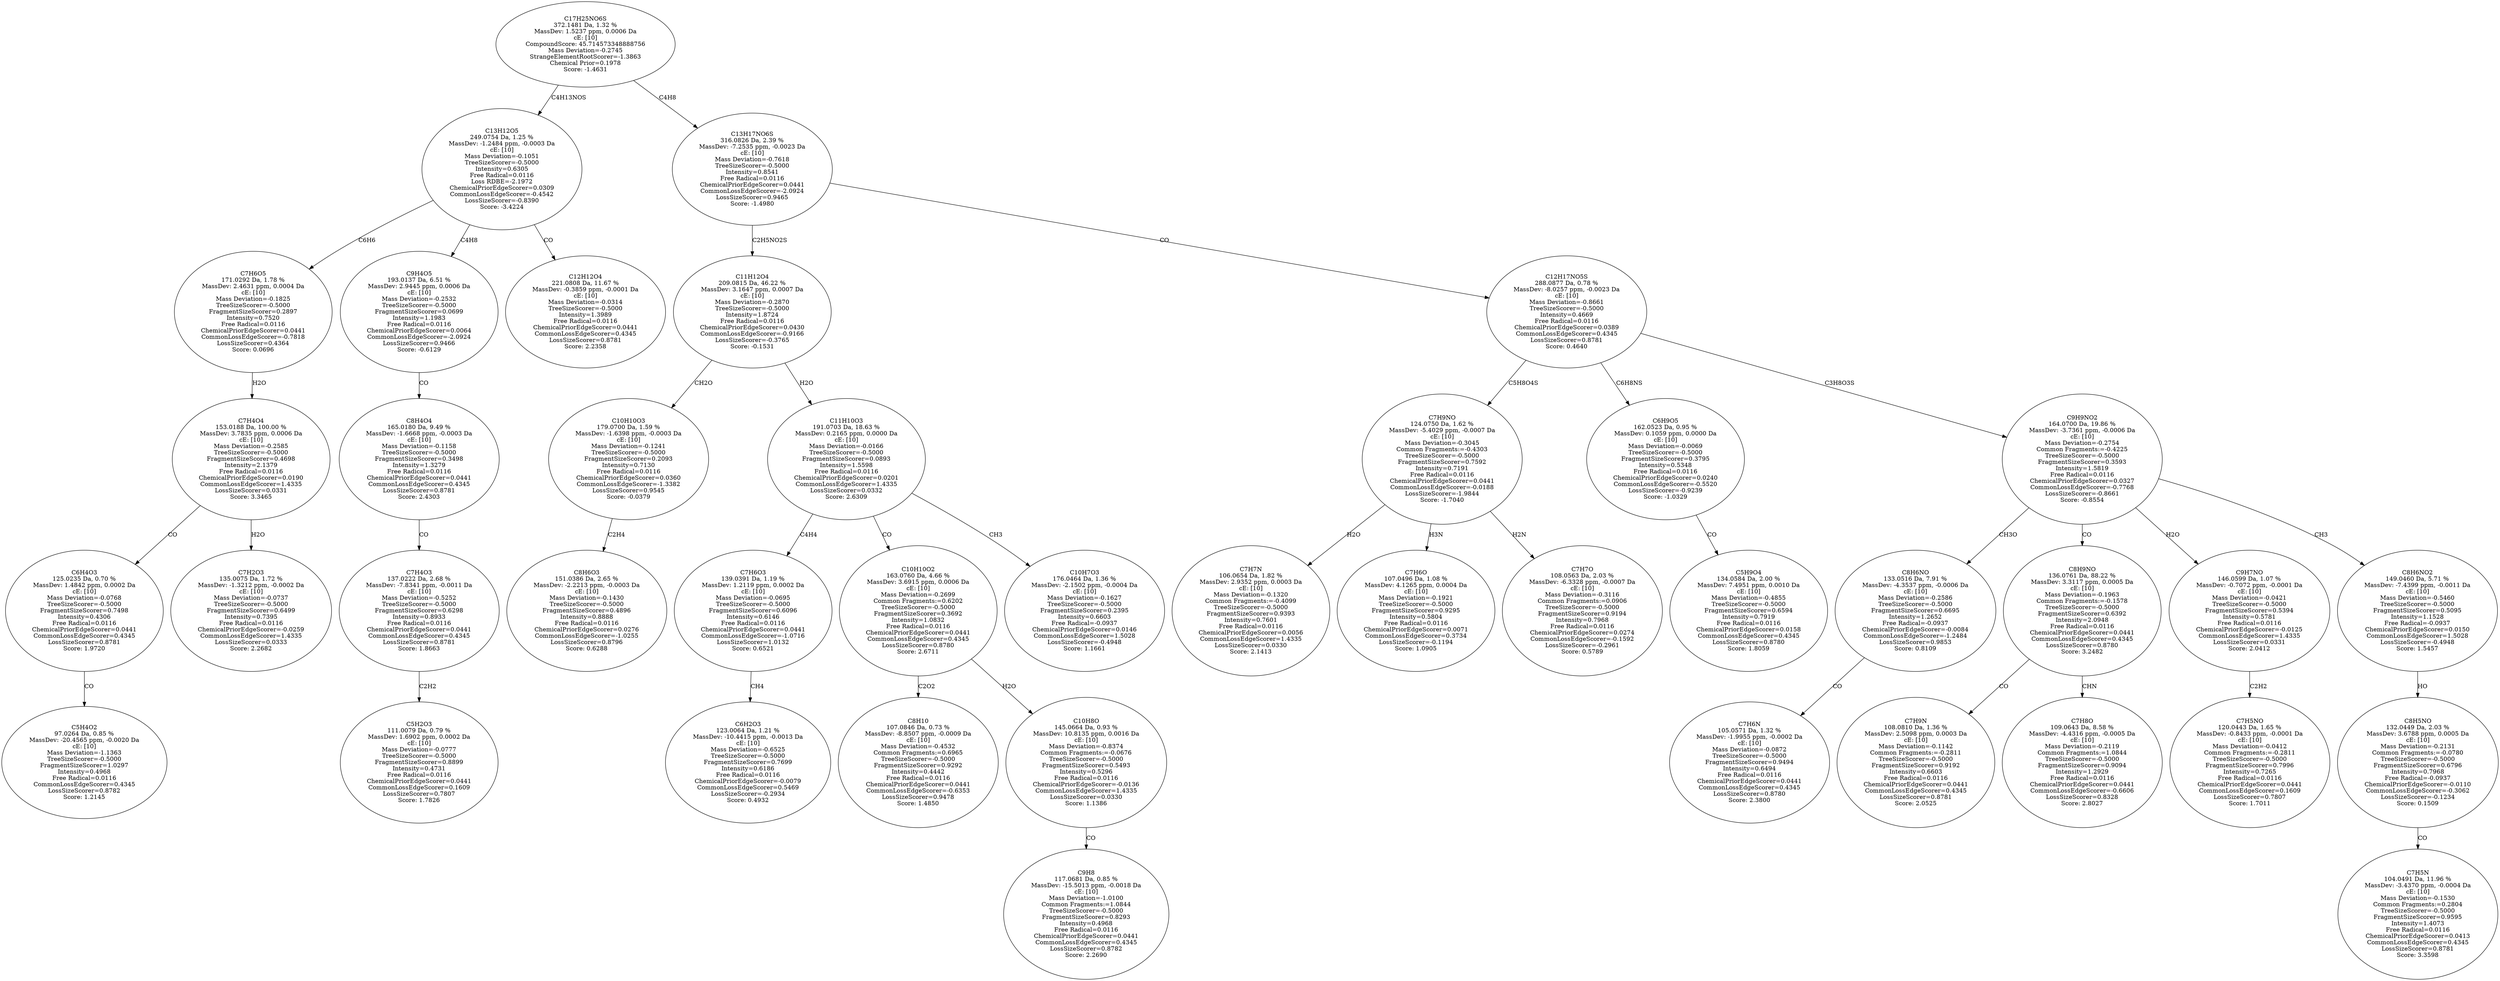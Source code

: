 strict digraph {
v1 [label="C5H4O2\n97.0264 Da, 0.85 %\nMassDev: -20.4565 ppm, -0.0020 Da\ncE: [10]\nMass Deviation=-1.1363\nTreeSizeScorer=-0.5000\nFragmentSizeScorer=1.0297\nIntensity=0.4968\nFree Radical=0.0116\nCommonLossEdgeScorer=0.4345\nLossSizeScorer=0.8782\nScore: 1.2145"];
v2 [label="C6H4O3\n125.0235 Da, 0.70 %\nMassDev: 1.4842 ppm, 0.0002 Da\ncE: [10]\nMass Deviation=-0.0768\nTreeSizeScorer=-0.5000\nFragmentSizeScorer=0.7498\nIntensity=0.4306\nFree Radical=0.0116\nChemicalPriorEdgeScorer=0.0441\nCommonLossEdgeScorer=0.4345\nLossSizeScorer=0.8781\nScore: 1.9720"];
v3 [label="C7H2O3\n135.0075 Da, 1.72 %\nMassDev: -1.3212 ppm, -0.0002 Da\ncE: [10]\nMass Deviation=-0.0737\nTreeSizeScorer=-0.5000\nFragmentSizeScorer=0.6499\nIntensity=0.7395\nFree Radical=0.0116\nChemicalPriorEdgeScorer=-0.0259\nCommonLossEdgeScorer=1.4335\nLossSizeScorer=0.0333\nScore: 2.2682"];
v4 [label="C7H4O4\n153.0188 Da, 100.00 %\nMassDev: 3.7835 ppm, 0.0006 Da\ncE: [10]\nMass Deviation=-0.2585\nTreeSizeScorer=-0.5000\nFragmentSizeScorer=0.4698\nIntensity=2.1379\nFree Radical=0.0116\nChemicalPriorEdgeScorer=0.0190\nCommonLossEdgeScorer=1.4335\nLossSizeScorer=0.0331\nScore: 3.3465"];
v5 [label="C7H6O5\n171.0292 Da, 1.78 %\nMassDev: 2.4631 ppm, 0.0004 Da\ncE: [10]\nMass Deviation=-0.1825\nTreeSizeScorer=-0.5000\nFragmentSizeScorer=0.2897\nIntensity=0.7520\nFree Radical=0.0116\nChemicalPriorEdgeScorer=0.0441\nCommonLossEdgeScorer=-0.7818\nLossSizeScorer=0.4364\nScore: 0.0696"];
v6 [label="C5H2O3\n111.0079 Da, 0.79 %\nMassDev: 1.6902 ppm, 0.0002 Da\ncE: [10]\nMass Deviation=-0.0777\nTreeSizeScorer=-0.5000\nFragmentSizeScorer=0.8899\nIntensity=0.4731\nFree Radical=0.0116\nChemicalPriorEdgeScorer=0.0441\nCommonLossEdgeScorer=0.1609\nLossSizeScorer=0.7807\nScore: 1.7826"];
v7 [label="C7H4O3\n137.0222 Da, 2.68 %\nMassDev: -7.8341 ppm, -0.0011 Da\ncE: [10]\nMass Deviation=-0.5252\nTreeSizeScorer=-0.5000\nFragmentSizeScorer=0.6298\nIntensity=0.8933\nFree Radical=0.0116\nChemicalPriorEdgeScorer=0.0441\nCommonLossEdgeScorer=0.4345\nLossSizeScorer=0.8781\nScore: 1.8663"];
v8 [label="C8H4O4\n165.0180 Da, 9.49 %\nMassDev: -1.6668 ppm, -0.0003 Da\ncE: [10]\nMass Deviation=-0.1158\nTreeSizeScorer=-0.5000\nFragmentSizeScorer=0.3498\nIntensity=1.3279\nFree Radical=0.0116\nChemicalPriorEdgeScorer=0.0441\nCommonLossEdgeScorer=0.4345\nLossSizeScorer=0.8781\nScore: 2.4303"];
v9 [label="C9H4O5\n193.0137 Da, 6.51 %\nMassDev: 2.9445 ppm, 0.0006 Da\ncE: [10]\nMass Deviation=-0.2532\nTreeSizeScorer=-0.5000\nFragmentSizeScorer=0.0699\nIntensity=1.1983\nFree Radical=0.0116\nChemicalPriorEdgeScorer=0.0064\nCommonLossEdgeScorer=-2.0924\nLossSizeScorer=0.9466\nScore: -0.6129"];
v10 [label="C12H12O4\n221.0808 Da, 11.67 %\nMassDev: -0.3859 ppm, -0.0001 Da\ncE: [10]\nMass Deviation=-0.0314\nTreeSizeScorer=-0.5000\nIntensity=1.3989\nFree Radical=0.0116\nChemicalPriorEdgeScorer=0.0441\nCommonLossEdgeScorer=0.4345\nLossSizeScorer=0.8781\nScore: 2.2358"];
v11 [label="C13H12O5\n249.0754 Da, 1.25 %\nMassDev: -1.2484 ppm, -0.0003 Da\ncE: [10]\nMass Deviation=-0.1051\nTreeSizeScorer=-0.5000\nIntensity=0.6305\nFree Radical=0.0116\nLoss RDBE=-2.1972\nChemicalPriorEdgeScorer=0.0309\nCommonLossEdgeScorer=-0.4542\nLossSizeScorer=-0.8390\nScore: -3.4224"];
v12 [label="C8H6O3\n151.0386 Da, 2.65 %\nMassDev: -2.2213 ppm, -0.0003 Da\ncE: [10]\nMass Deviation=-0.1430\nTreeSizeScorer=-0.5000\nFragmentSizeScorer=0.4896\nIntensity=0.8888\nFree Radical=0.0116\nChemicalPriorEdgeScorer=0.0276\nCommonLossEdgeScorer=-1.0255\nLossSizeScorer=0.8796\nScore: 0.6288"];
v13 [label="C10H10O3\n179.0700 Da, 1.59 %\nMassDev: -1.6398 ppm, -0.0003 Da\ncE: [10]\nMass Deviation=-0.1241\nTreeSizeScorer=-0.5000\nFragmentSizeScorer=0.2093\nIntensity=0.7130\nFree Radical=0.0116\nChemicalPriorEdgeScorer=0.0360\nCommonLossEdgeScorer=-1.3382\nLossSizeScorer=0.9545\nScore: -0.0379"];
v14 [label="C6H2O3\n123.0064 Da, 1.21 %\nMassDev: -10.4415 ppm, -0.0013 Da\ncE: [10]\nMass Deviation=-0.6525\nTreeSizeScorer=-0.5000\nFragmentSizeScorer=0.7699\nIntensity=0.6186\nFree Radical=0.0116\nChemicalPriorEdgeScorer=-0.0079\nCommonLossEdgeScorer=0.5469\nLossSizeScorer=-0.2934\nScore: 0.4932"];
v15 [label="C7H6O3\n139.0391 Da, 1.19 %\nMassDev: 1.2119 ppm, 0.0002 Da\ncE: [10]\nMass Deviation=-0.0695\nTreeSizeScorer=-0.5000\nFragmentSizeScorer=0.6096\nIntensity=0.6146\nFree Radical=0.0116\nChemicalPriorEdgeScorer=0.0441\nCommonLossEdgeScorer=-1.0716\nLossSizeScorer=1.0132\nScore: 0.6521"];
v16 [label="C8H10\n107.0846 Da, 0.73 %\nMassDev: -8.8507 ppm, -0.0009 Da\ncE: [10]\nMass Deviation=-0.4532\nCommon Fragments:=0.6965\nTreeSizeScorer=-0.5000\nFragmentSizeScorer=0.9292\nIntensity=0.4442\nFree Radical=0.0116\nChemicalPriorEdgeScorer=0.0441\nCommonLossEdgeScorer=-0.6353\nLossSizeScorer=0.9478\nScore: 1.4850"];
v17 [label="C9H8\n117.0681 Da, 0.85 %\nMassDev: -15.5013 ppm, -0.0018 Da\ncE: [10]\nMass Deviation=-1.0100\nCommon Fragments:=1.0844\nTreeSizeScorer=-0.5000\nFragmentSizeScorer=0.8293\nIntensity=0.4968\nFree Radical=0.0116\nChemicalPriorEdgeScorer=0.0441\nCommonLossEdgeScorer=0.4345\nLossSizeScorer=0.8782\nScore: 2.2690"];
v18 [label="C10H8O\n145.0664 Da, 0.93 %\nMassDev: 10.8135 ppm, 0.0016 Da\ncE: [10]\nMass Deviation=-0.8374\nCommon Fragments:=-0.0676\nTreeSizeScorer=-0.5000\nFragmentSizeScorer=0.5493\nIntensity=0.5296\nFree Radical=0.0116\nChemicalPriorEdgeScorer=-0.0136\nCommonLossEdgeScorer=1.4335\nLossSizeScorer=0.0330\nScore: 1.1386"];
v19 [label="C10H10O2\n163.0760 Da, 4.66 %\nMassDev: 3.6915 ppm, 0.0006 Da\ncE: [10]\nMass Deviation=-0.2699\nCommon Fragments:=0.6202\nTreeSizeScorer=-0.5000\nFragmentSizeScorer=0.3692\nIntensity=1.0832\nFree Radical=0.0116\nChemicalPriorEdgeScorer=0.0441\nCommonLossEdgeScorer=0.4345\nLossSizeScorer=0.8780\nScore: 2.6711"];
v20 [label="C10H7O3\n176.0464 Da, 1.36 %\nMassDev: -2.1502 ppm, -0.0004 Da\ncE: [10]\nMass Deviation=-0.1627\nTreeSizeScorer=-0.5000\nFragmentSizeScorer=0.2395\nIntensity=0.6603\nFree Radical=-0.0937\nChemicalPriorEdgeScorer=0.0146\nCommonLossEdgeScorer=1.5028\nLossSizeScorer=-0.4948\nScore: 1.1661"];
v21 [label="C11H10O3\n191.0703 Da, 18.63 %\nMassDev: 0.2165 ppm, 0.0000 Da\ncE: [10]\nMass Deviation=-0.0166\nTreeSizeScorer=-0.5000\nFragmentSizeScorer=0.0893\nIntensity=1.5598\nFree Radical=0.0116\nChemicalPriorEdgeScorer=0.0201\nCommonLossEdgeScorer=1.4335\nLossSizeScorer=0.0332\nScore: 2.6309"];
v22 [label="C11H12O4\n209.0815 Da, 46.22 %\nMassDev: 3.1647 ppm, 0.0007 Da\ncE: [10]\nMass Deviation=-0.2870\nTreeSizeScorer=-0.5000\nIntensity=1.8724\nFree Radical=0.0116\nChemicalPriorEdgeScorer=0.0430\nCommonLossEdgeScorer=-0.9166\nLossSizeScorer=-0.3765\nScore: -0.1531"];
v23 [label="C7H7N\n106.0654 Da, 1.82 %\nMassDev: 2.9352 ppm, 0.0003 Da\ncE: [10]\nMass Deviation=-0.1320\nCommon Fragments:=-0.4099\nTreeSizeScorer=-0.5000\nFragmentSizeScorer=0.9393\nIntensity=0.7601\nFree Radical=0.0116\nChemicalPriorEdgeScorer=0.0056\nCommonLossEdgeScorer=1.4335\nLossSizeScorer=0.0330\nScore: 2.1413"];
v24 [label="C7H6O\n107.0496 Da, 1.08 %\nMassDev: 4.1265 ppm, 0.0004 Da\ncE: [10]\nMass Deviation=-0.1921\nTreeSizeScorer=-0.5000\nFragmentSizeScorer=0.9295\nIntensity=0.5804\nFree Radical=0.0116\nChemicalPriorEdgeScorer=0.0071\nCommonLossEdgeScorer=0.3734\nLossSizeScorer=-0.1194\nScore: 1.0905"];
v25 [label="C7H7O\n108.0563 Da, 2.03 %\nMassDev: -6.3328 ppm, -0.0007 Da\ncE: [10]\nMass Deviation=-0.3116\nCommon Fragments:=0.0906\nTreeSizeScorer=-0.5000\nFragmentSizeScorer=0.9194\nIntensity=0.7968\nFree Radical=0.0116\nChemicalPriorEdgeScorer=0.0274\nCommonLossEdgeScorer=-0.1592\nLossSizeScorer=-0.2961\nScore: 0.5789"];
v26 [label="C7H9NO\n124.0750 Da, 1.62 %\nMassDev: -5.4029 ppm, -0.0007 Da\ncE: [10]\nMass Deviation=-0.3045\nCommon Fragments:=-0.4303\nTreeSizeScorer=-0.5000\nFragmentSizeScorer=0.7592\nIntensity=0.7191\nFree Radical=0.0116\nChemicalPriorEdgeScorer=0.0441\nCommonLossEdgeScorer=-0.0188\nLossSizeScorer=-1.9844\nScore: -1.7040"];
v27 [label="C5H9O4\n134.0584 Da, 2.00 %\nMassDev: 7.4951 ppm, 0.0010 Da\ncE: [10]\nMass Deviation=-0.4855\nTreeSizeScorer=-0.5000\nFragmentSizeScorer=0.6594\nIntensity=0.7919\nFree Radical=0.0116\nChemicalPriorEdgeScorer=0.0158\nCommonLossEdgeScorer=0.4345\nLossSizeScorer=0.8780\nScore: 1.8059"];
v28 [label="C6H9O5\n162.0523 Da, 0.95 %\nMassDev: 0.1059 ppm, 0.0000 Da\ncE: [10]\nMass Deviation=-0.0069\nTreeSizeScorer=-0.5000\nFragmentSizeScorer=0.3795\nIntensity=0.5348\nFree Radical=0.0116\nChemicalPriorEdgeScorer=0.0240\nCommonLossEdgeScorer=-0.5520\nLossSizeScorer=-0.9239\nScore: -1.0329"];
v29 [label="C7H6N\n105.0571 Da, 1.32 %\nMassDev: -1.9955 ppm, -0.0002 Da\ncE: [10]\nMass Deviation=-0.0872\nTreeSizeScorer=-0.5000\nFragmentSizeScorer=0.9494\nIntensity=0.6494\nFree Radical=0.0116\nChemicalPriorEdgeScorer=0.0441\nCommonLossEdgeScorer=0.4345\nLossSizeScorer=0.8780\nScore: 2.3800"];
v30 [label="C8H6NO\n133.0516 Da, 7.91 %\nMassDev: -4.3537 ppm, -0.0006 Da\ncE: [10]\nMass Deviation=-0.2586\nTreeSizeScorer=-0.5000\nFragmentSizeScorer=0.6695\nIntensity=1.2652\nFree Radical=-0.0937\nChemicalPriorEdgeScorer=-0.0084\nCommonLossEdgeScorer=-1.2484\nLossSizeScorer=0.9853\nScore: 0.8109"];
v31 [label="C7H9N\n108.0810 Da, 1.36 %\nMassDev: 2.5098 ppm, 0.0003 Da\ncE: [10]\nMass Deviation=-0.1142\nCommon Fragments:=-0.2811\nTreeSizeScorer=-0.5000\nFragmentSizeScorer=0.9192\nIntensity=0.6603\nFree Radical=0.0116\nChemicalPriorEdgeScorer=0.0441\nCommonLossEdgeScorer=0.4345\nLossSizeScorer=0.8781\nScore: 2.0525"];
v32 [label="C7H8O\n109.0643 Da, 8.58 %\nMassDev: -4.4316 ppm, -0.0005 Da\ncE: [10]\nMass Deviation=-0.2119\nCommon Fragments:=1.0844\nTreeSizeScorer=-0.5000\nFragmentSizeScorer=0.9094\nIntensity=1.2929\nFree Radical=0.0116\nChemicalPriorEdgeScorer=0.0441\nCommonLossEdgeScorer=-0.6606\nLossSizeScorer=0.8328\nScore: 2.8027"];
v33 [label="C8H9NO\n136.0761 Da, 88.22 %\nMassDev: 3.3117 ppm, 0.0005 Da\ncE: [10]\nMass Deviation=-0.1963\nCommon Fragments:=-0.1578\nTreeSizeScorer=-0.5000\nFragmentSizeScorer=0.6392\nIntensity=2.0948\nFree Radical=0.0116\nChemicalPriorEdgeScorer=0.0441\nCommonLossEdgeScorer=0.4345\nLossSizeScorer=0.8780\nScore: 3.2482"];
v34 [label="C7H5NO\n120.0443 Da, 1.65 %\nMassDev: -0.8433 ppm, -0.0001 Da\ncE: [10]\nMass Deviation=-0.0412\nCommon Fragments:=-0.2811\nTreeSizeScorer=-0.5000\nFragmentSizeScorer=0.7996\nIntensity=0.7265\nFree Radical=0.0116\nChemicalPriorEdgeScorer=0.0441\nCommonLossEdgeScorer=0.1609\nLossSizeScorer=0.7807\nScore: 1.7011"];
v35 [label="C9H7NO\n146.0599 Da, 1.07 %\nMassDev: -0.7072 ppm, -0.0001 Da\ncE: [10]\nMass Deviation=-0.0421\nTreeSizeScorer=-0.5000\nFragmentSizeScorer=0.5394\nIntensity=0.5781\nFree Radical=0.0116\nChemicalPriorEdgeScorer=-0.0125\nCommonLossEdgeScorer=1.4335\nLossSizeScorer=0.0331\nScore: 2.0412"];
v36 [label="C7H5N\n104.0491 Da, 11.96 %\nMassDev: -3.4370 ppm, -0.0004 Da\ncE: [10]\nMass Deviation=-0.1530\nCommon Fragments:=0.2804\nTreeSizeScorer=-0.5000\nFragmentSizeScorer=0.9595\nIntensity=1.4073\nFree Radical=0.0116\nChemicalPriorEdgeScorer=0.0413\nCommonLossEdgeScorer=0.4345\nLossSizeScorer=0.8781\nScore: 3.3598"];
v37 [label="C8H5NO\n132.0449 Da, 2.03 %\nMassDev: 3.6788 ppm, 0.0005 Da\ncE: [10]\nMass Deviation=-0.2131\nCommon Fragments:=-0.0780\nTreeSizeScorer=-0.5000\nFragmentSizeScorer=0.6796\nIntensity=0.7968\nFree Radical=-0.0937\nChemicalPriorEdgeScorer=-0.0110\nCommonLossEdgeScorer=-0.3062\nLossSizeScorer=-0.1234\nScore: 0.1509"];
v38 [label="C8H6NO2\n149.0460 Da, 5.71 %\nMassDev: -7.4399 ppm, -0.0011 Da\ncE: [10]\nMass Deviation=-0.5460\nTreeSizeScorer=-0.5000\nFragmentSizeScorer=0.5095\nIntensity=1.1528\nFree Radical=-0.0937\nChemicalPriorEdgeScorer=0.0150\nCommonLossEdgeScorer=1.5028\nLossSizeScorer=-0.4948\nScore: 1.5457"];
v39 [label="C9H9NO2\n164.0700 Da, 19.86 %\nMassDev: -3.7361 ppm, -0.0006 Da\ncE: [10]\nMass Deviation=-0.2754\nCommon Fragments:=-0.4225\nTreeSizeScorer=-0.5000\nFragmentSizeScorer=0.3593\nIntensity=1.5819\nFree Radical=0.0116\nChemicalPriorEdgeScorer=0.0327\nCommonLossEdgeScorer=-0.7768\nLossSizeScorer=-0.8661\nScore: -0.8554"];
v40 [label="C12H17NO5S\n288.0877 Da, 0.78 %\nMassDev: -8.0257 ppm, -0.0023 Da\ncE: [10]\nMass Deviation=-0.8661\nTreeSizeScorer=-0.5000\nIntensity=0.4669\nFree Radical=0.0116\nChemicalPriorEdgeScorer=0.0389\nCommonLossEdgeScorer=0.4345\nLossSizeScorer=0.8781\nScore: 0.4640"];
v41 [label="C13H17NO6S\n316.0826 Da, 2.39 %\nMassDev: -7.2535 ppm, -0.0023 Da\ncE: [10]\nMass Deviation=-0.7618\nTreeSizeScorer=-0.5000\nIntensity=0.8541\nFree Radical=0.0116\nChemicalPriorEdgeScorer=0.0441\nCommonLossEdgeScorer=-2.0924\nLossSizeScorer=0.9465\nScore: -1.4980"];
v42 [label="C17H25NO6S\n372.1481 Da, 1.32 %\nMassDev: 1.5237 ppm, 0.0006 Da\ncE: [10]\nCompoundScore: 45.714573348888756\nMass Deviation=-0.2745\nStrangeElementRootScorer=-1.3863\nChemical Prior=0.1978\nScore: -1.4631"];
v2 -> v1 [label="CO"];
v4 -> v2 [label="CO"];
v4 -> v3 [label="H2O"];
v5 -> v4 [label="H2O"];
v11 -> v5 [label="C6H6"];
v7 -> v6 [label="C2H2"];
v8 -> v7 [label="CO"];
v9 -> v8 [label="CO"];
v11 -> v9 [label="C4H8"];
v11 -> v10 [label="CO"];
v42 -> v11 [label="C4H13NOS"];
v13 -> v12 [label="C2H4"];
v22 -> v13 [label="CH2O"];
v15 -> v14 [label="CH4"];
v21 -> v15 [label="C4H4"];
v19 -> v16 [label="C2O2"];
v18 -> v17 [label="CO"];
v19 -> v18 [label="H2O"];
v21 -> v19 [label="CO"];
v21 -> v20 [label="CH3"];
v22 -> v21 [label="H2O"];
v41 -> v22 [label="C2H5NO2S"];
v26 -> v23 [label="H2O"];
v26 -> v24 [label="H3N"];
v26 -> v25 [label="H2N"];
v40 -> v26 [label="C5H8O4S"];
v28 -> v27 [label="CO"];
v40 -> v28 [label="C6H8NS"];
v30 -> v29 [label="CO"];
v39 -> v30 [label="CH3O"];
v33 -> v31 [label="CO"];
v33 -> v32 [label="CHN"];
v39 -> v33 [label="CO"];
v35 -> v34 [label="C2H2"];
v39 -> v35 [label="H2O"];
v37 -> v36 [label="CO"];
v38 -> v37 [label="HO"];
v39 -> v38 [label="CH3"];
v40 -> v39 [label="C3H8O3S"];
v41 -> v40 [label="CO"];
v42 -> v41 [label="C4H8"];
}